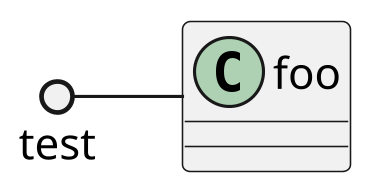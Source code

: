{
  "sha1": "hsk0cvj695q0uuwhqfahidgwjzye82c",
  "insertion": {
    "when": "2024-06-03T18:59:29.980Z",
    "user": "plantuml@gmail.com"
  }
}
@startuml
skinparam dpi 300
class foo
test ()- foo
@enduml
